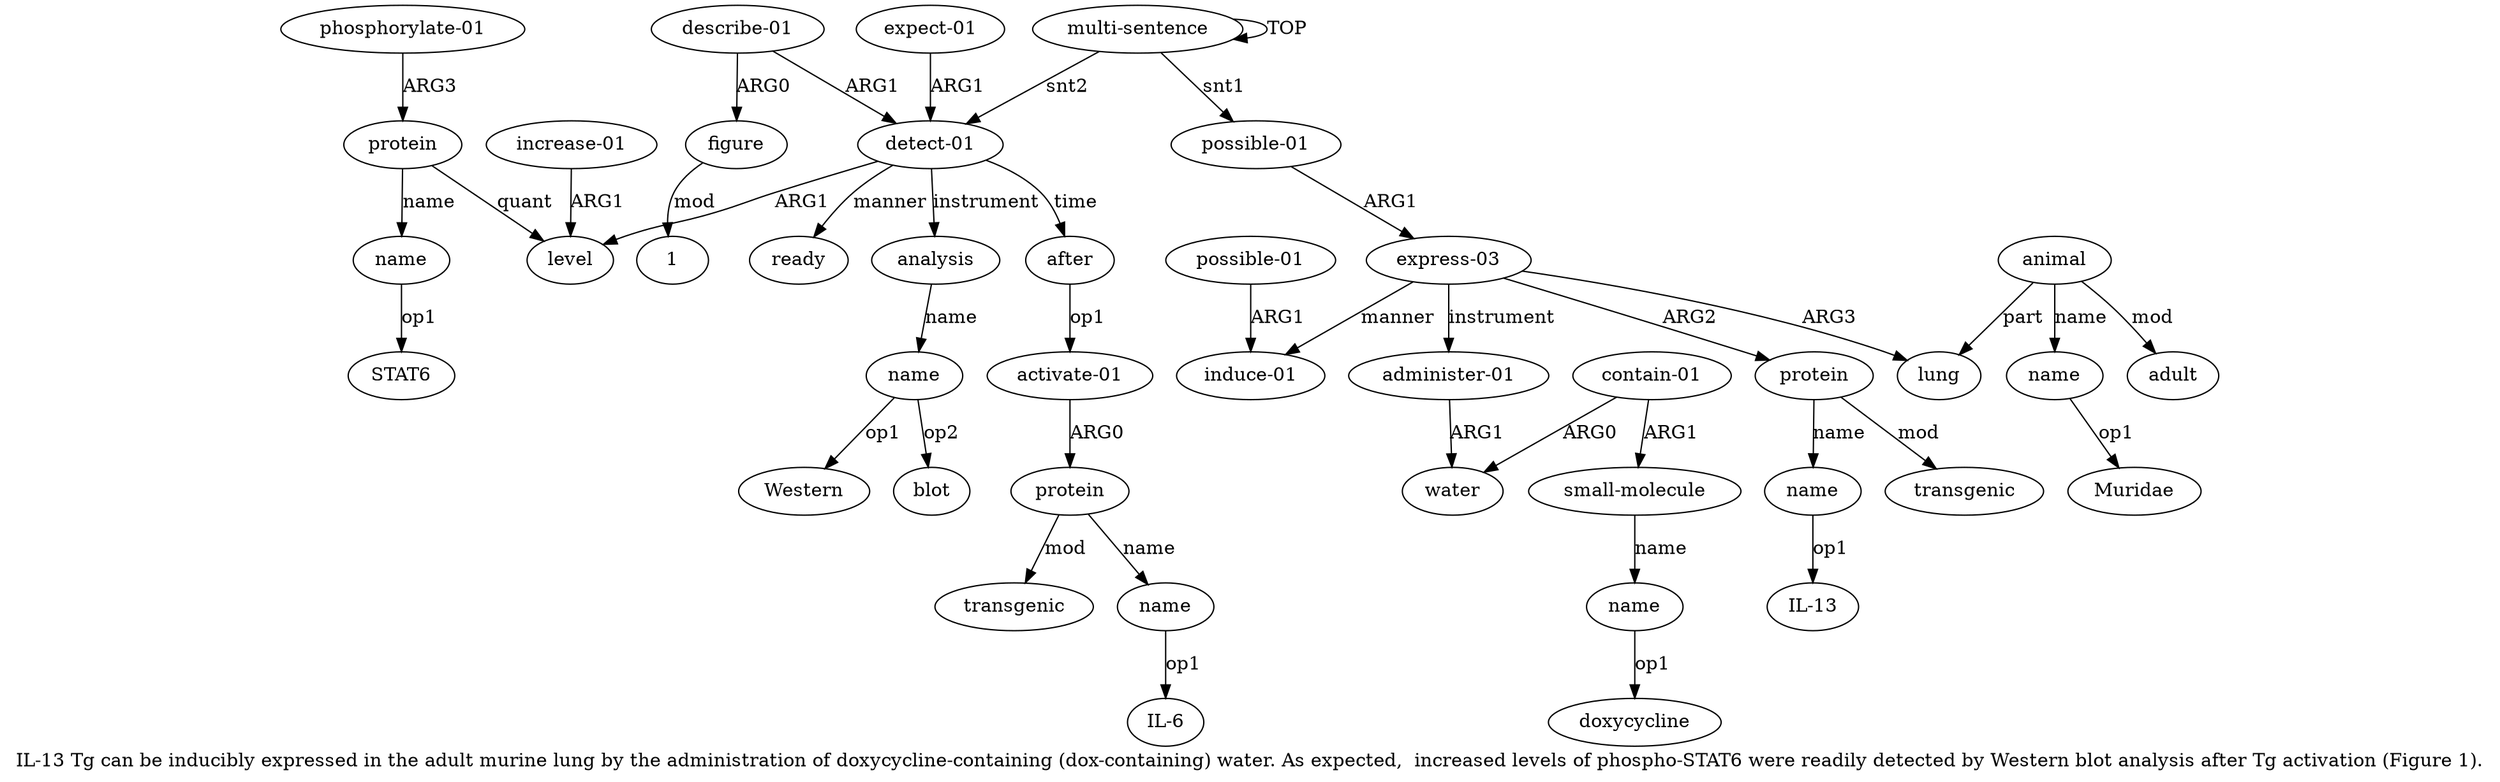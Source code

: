 digraph  {
	graph [label="IL-13 Tg can be inducibly expressed in the adult murine lung by the administration of doxycycline-containing (dox-containing) water. \
As expected,  increased levels of phospho-STAT6 were readily detected by Western blot analysis after Tg activation (Figure 1)."];
	node [label="\N"];
	a20	 [color=black,
		gold_ind=20,
		gold_label=protein,
		label=protein,
		test_ind=20,
		test_label=protein];
	a21	 [color=black,
		gold_ind=21,
		gold_label=name,
		label=name,
		test_ind=21,
		test_label=name];
	a20 -> a21 [key=0,
	color=black,
	gold_label=name,
	label=name,
	test_label=name];
a18 [color=black,
	gold_ind=18,
	gold_label=level,
	label=level,
	test_ind=18,
	test_label=level];
a20 -> a18 [key=0,
color=black,
gold_label=quant,
label=quant,
test_label=quant];
"a21 STAT6" [color=black,
gold_ind=-1,
gold_label=STAT6,
label=STAT6,
test_ind=-1,
test_label=STAT6];
a21 -> "a21 STAT6" [key=0,
color=black,
gold_label=op1,
label=op1,
test_label=op1];
a22 [color=black,
gold_ind=22,
gold_label="phosphorylate-01",
label="phosphorylate-01",
test_ind=22,
test_label="phosphorylate-01"];
a22 -> a20 [key=0,
color=black,
gold_label=ARG3,
label=ARG3,
test_label=ARG3];
a23 [color=black,
gold_ind=23,
gold_label="expect-01",
label="expect-01",
test_ind=23,
test_label="expect-01"];
a17 [color=black,
gold_ind=17,
gold_label="detect-01",
label="detect-01",
test_ind=17,
test_label="detect-01"];
a23 -> a17 [key=0,
color=black,
gold_label=ARG1,
label=ARG1,
test_label=ARG1];
a24 [color=black,
gold_ind=24,
gold_label=ready,
label=ready,
test_ind=24,
test_label=ready];
a25 [color=black,
gold_ind=25,
gold_label=analysis,
label=analysis,
test_ind=25,
test_label=analysis];
a26 [color=black,
gold_ind=26,
gold_label=name,
label=name,
test_ind=26,
test_label=name];
a25 -> a26 [key=0,
color=black,
gold_label=name,
label=name,
test_label=name];
"a26 blot" [color=black,
gold_ind=-1,
gold_label=blot,
label=blot,
test_ind=-1,
test_label=blot];
a26 -> "a26 blot" [key=0,
color=black,
gold_label=op2,
label=op2,
test_label=op2];
"a26 Western" [color=black,
gold_ind=-1,
gold_label=Western,
label=Western,
test_ind=-1,
test_label=Western];
a26 -> "a26 Western" [key=0,
color=black,
gold_label=op1,
label=op1,
test_label=op1];
a27 [color=black,
gold_ind=27,
gold_label=after,
label=after,
test_ind=27,
test_label=after];
a28 [color=black,
gold_ind=28,
gold_label="activate-01",
label="activate-01",
test_ind=28,
test_label="activate-01"];
a27 -> a28 [key=0,
color=black,
gold_label=op1,
label=op1,
test_label=op1];
a29 [color=black,
gold_ind=29,
gold_label=protein,
label=protein,
test_ind=29,
test_label=protein];
a28 -> a29 [key=0,
color=black,
gold_label=ARG0,
label=ARG0,
test_label=ARG0];
a31 [color=black,
gold_ind=31,
gold_label=transgenic,
label=transgenic,
test_ind=31,
test_label=transgenic];
a29 -> a31 [key=0,
color=black,
gold_label=mod,
label=mod,
test_label=mod];
a30 [color=black,
gold_ind=30,
gold_label=name,
label=name,
test_ind=30,
test_label=name];
a29 -> a30 [key=0,
color=black,
gold_label=name,
label=name,
test_label=name];
"a33 1" [color=black,
gold_ind=-1,
gold_label=1,
label=1,
test_ind=-1,
test_label=1];
"a30 IL-6" [color=black,
gold_ind=-1,
gold_label="IL-6",
label="IL-6",
test_ind=-1,
test_label="IL-6"];
a30 -> "a30 IL-6" [key=0,
color=black,
gold_label=op1,
label=op1,
test_label=op1];
a33 [color=black,
gold_ind=33,
gold_label=figure,
label=figure,
test_ind=33,
test_label=figure];
a33 -> "a33 1" [key=0,
color=black,
gold_label=mod,
label=mod,
test_label=mod];
"a4 IL-13" [color=black,
gold_ind=-1,
gold_label="IL-13",
label="IL-13",
test_ind=-1,
test_label="IL-13"];
a32 [color=black,
gold_ind=32,
gold_label="describe-01",
label="describe-01",
test_ind=32,
test_label="describe-01"];
a32 -> a33 [key=0,
color=black,
gold_label=ARG0,
label=ARG0,
test_label=ARG0];
a32 -> a17 [key=0,
color=black,
gold_label=ARG1,
label=ARG1,
test_label=ARG1];
a15 [color=black,
gold_ind=15,
gold_label="small-molecule",
label="small-molecule",
test_ind=15,
test_label="small-molecule"];
a16 [color=black,
gold_ind=16,
gold_label=name,
label=name,
test_ind=16,
test_label=name];
a15 -> a16 [key=0,
color=black,
gold_label=name,
label=name,
test_label=name];
a14 [color=black,
gold_ind=14,
gold_label="contain-01",
label="contain-01",
test_ind=14,
test_label="contain-01"];
a14 -> a15 [key=0,
color=black,
gold_label=ARG1,
label=ARG1,
test_label=ARG1];
a13 [color=black,
gold_ind=13,
gold_label=water,
label=water,
test_ind=13,
test_label=water];
a14 -> a13 [key=0,
color=black,
gold_label=ARG0,
label=ARG0,
test_label=ARG0];
a17 -> a24 [key=0,
color=black,
gold_label=manner,
label=manner,
test_label=manner];
a17 -> a25 [key=0,
color=black,
gold_label=instrument,
label=instrument,
test_label=instrument];
a17 -> a27 [key=0,
color=black,
gold_label=time,
label=time,
test_label=time];
a17 -> a18 [key=0,
color=black,
gold_label=ARG1,
label=ARG1,
test_label=ARG1];
"a16 doxycycline" [color=black,
gold_ind=-1,
gold_label=doxycycline,
label=doxycycline,
test_ind=-1,
test_label=doxycycline];
a16 -> "a16 doxycycline" [key=0,
color=black,
gold_label=op1,
label=op1,
test_label=op1];
a11 [color=black,
gold_ind=11,
gold_label="possible-01",
label="possible-01",
test_ind=11,
test_label="possible-01"];
a10 [color=black,
gold_ind=10,
gold_label="induce-01",
label="induce-01",
test_ind=10,
test_label="induce-01"];
a11 -> a10 [key=0,
color=black,
gold_label=ARG1,
label=ARG1,
test_label=ARG1];
a12 [color=black,
gold_ind=12,
gold_label="administer-01",
label="administer-01",
test_ind=12,
test_label="administer-01"];
a12 -> a13 [key=0,
color=black,
gold_label=ARG1,
label=ARG1,
test_label=ARG1];
a19 [color=black,
gold_ind=19,
gold_label="increase-01",
label="increase-01",
test_ind=19,
test_label="increase-01"];
a19 -> a18 [key=0,
color=black,
gold_label=ARG1,
label=ARG1,
test_label=ARG1];
a1 [color=black,
gold_ind=1,
gold_label="possible-01",
label="possible-01",
test_ind=1,
test_label="possible-01"];
a2 [color=black,
gold_ind=2,
gold_label="express-03",
label="express-03",
test_ind=2,
test_label="express-03"];
a1 -> a2 [key=0,
color=black,
gold_label=ARG1,
label=ARG1,
test_label=ARG1];
a0 [color=black,
gold_ind=0,
gold_label="multi-sentence",
label="multi-sentence",
test_ind=0,
test_label="multi-sentence"];
a0 -> a17 [key=0,
color=black,
gold_label=snt2,
label=snt2,
test_label=snt2];
a0 -> a1 [key=0,
color=black,
gold_label=snt1,
label=snt1,
test_label=snt1];
a0 -> a0 [key=0,
color=black,
gold_label=TOP,
label=TOP,
test_label=TOP];
a3 [color=black,
gold_ind=3,
gold_label=protein,
label=protein,
test_ind=3,
test_label=protein];
a5 [color=black,
gold_ind=5,
gold_label=transgenic,
label=transgenic,
test_ind=5,
test_label=transgenic];
a3 -> a5 [key=0,
color=black,
gold_label=mod,
label=mod,
test_label=mod];
a4 [color=black,
gold_ind=4,
gold_label=name,
label=name,
test_ind=4,
test_label=name];
a3 -> a4 [key=0,
color=black,
gold_label=name,
label=name,
test_label=name];
a2 -> a10 [key=0,
color=black,
gold_label=manner,
label=manner,
test_label=manner];
a2 -> a12 [key=0,
color=black,
gold_label=instrument,
label=instrument,
test_label=instrument];
a2 -> a3 [key=0,
color=black,
gold_label=ARG2,
label=ARG2,
test_label=ARG2];
a6 [color=black,
gold_ind=6,
gold_label=lung,
label=lung,
test_ind=6,
test_label=lung];
a2 -> a6 [key=0,
color=black,
gold_label=ARG3,
label=ARG3,
test_label=ARG3];
a4 -> "a4 IL-13" [key=0,
color=black,
gold_label=op1,
label=op1,
test_label=op1];
a7 [color=black,
gold_ind=7,
gold_label=animal,
label=animal,
test_ind=7,
test_label=animal];
a7 -> a6 [key=0,
color=black,
gold_label=part,
label=part,
test_label=part];
a9 [color=black,
gold_ind=9,
gold_label=adult,
label=adult,
test_ind=9,
test_label=adult];
a7 -> a9 [key=0,
color=black,
gold_label=mod,
label=mod,
test_label=mod];
a8 [color=black,
gold_ind=8,
gold_label=name,
label=name,
test_ind=8,
test_label=name];
a7 -> a8 [key=0,
color=black,
gold_label=name,
label=name,
test_label=name];
"a8 Muridae" [color=black,
gold_ind=-1,
gold_label=Muridae,
label=Muridae,
test_ind=-1,
test_label=Muridae];
a8 -> "a8 Muridae" [key=0,
color=black,
gold_label=op1,
label=op1,
test_label=op1];
}
